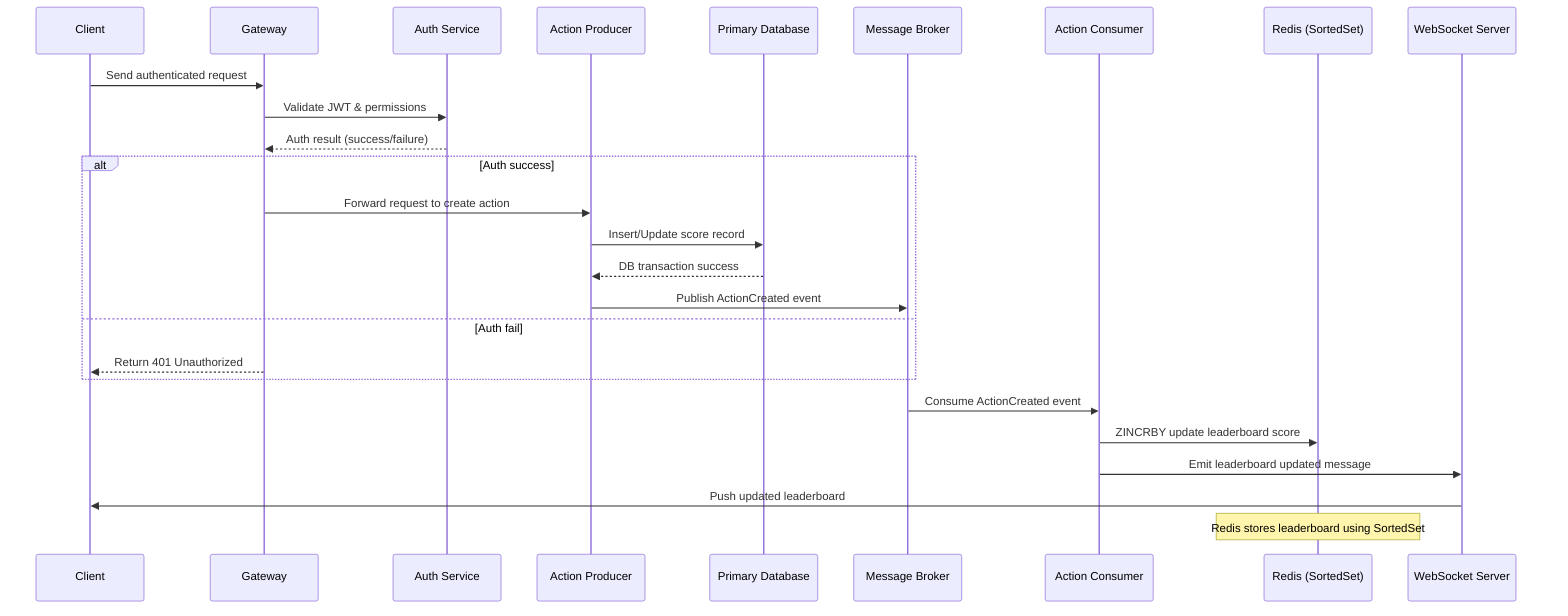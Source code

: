 sequenceDiagram
  participant Client
  participant Gateway
  participant Auth Service
  participant Action Producer
  participant Primary Database
  participant Message Broker
  participant Action Consumer
  participant R as Redis (SortedSet)
  participant WS as WebSocket Server

  Client ->> Gateway: Send authenticated request
  Gateway ->> Auth Service: Validate JWT & permissions
  Auth Service -->> Gateway: Auth result (success/failure)
  alt Auth success
    Gateway ->> Action Producer: Forward request to create action
    Action Producer ->> Primary Database: Insert/Update score record
    Primary Database -->> Action Producer: DB transaction success
    Action Producer ->> Message Broker: Publish ActionCreated event
  else Auth fail
    Gateway -->> Client: Return 401 Unauthorized
  end
  Message Broker ->> Action Consumer: Consume ActionCreated event
  Action Consumer ->> R: ZINCRBY update leaderboard score
  Action Consumer ->> WS: Emit leaderboard updated message
  WS ->> Client: Push updated leaderboard
  Note over R: Redis stores leaderboard using SortedSet
